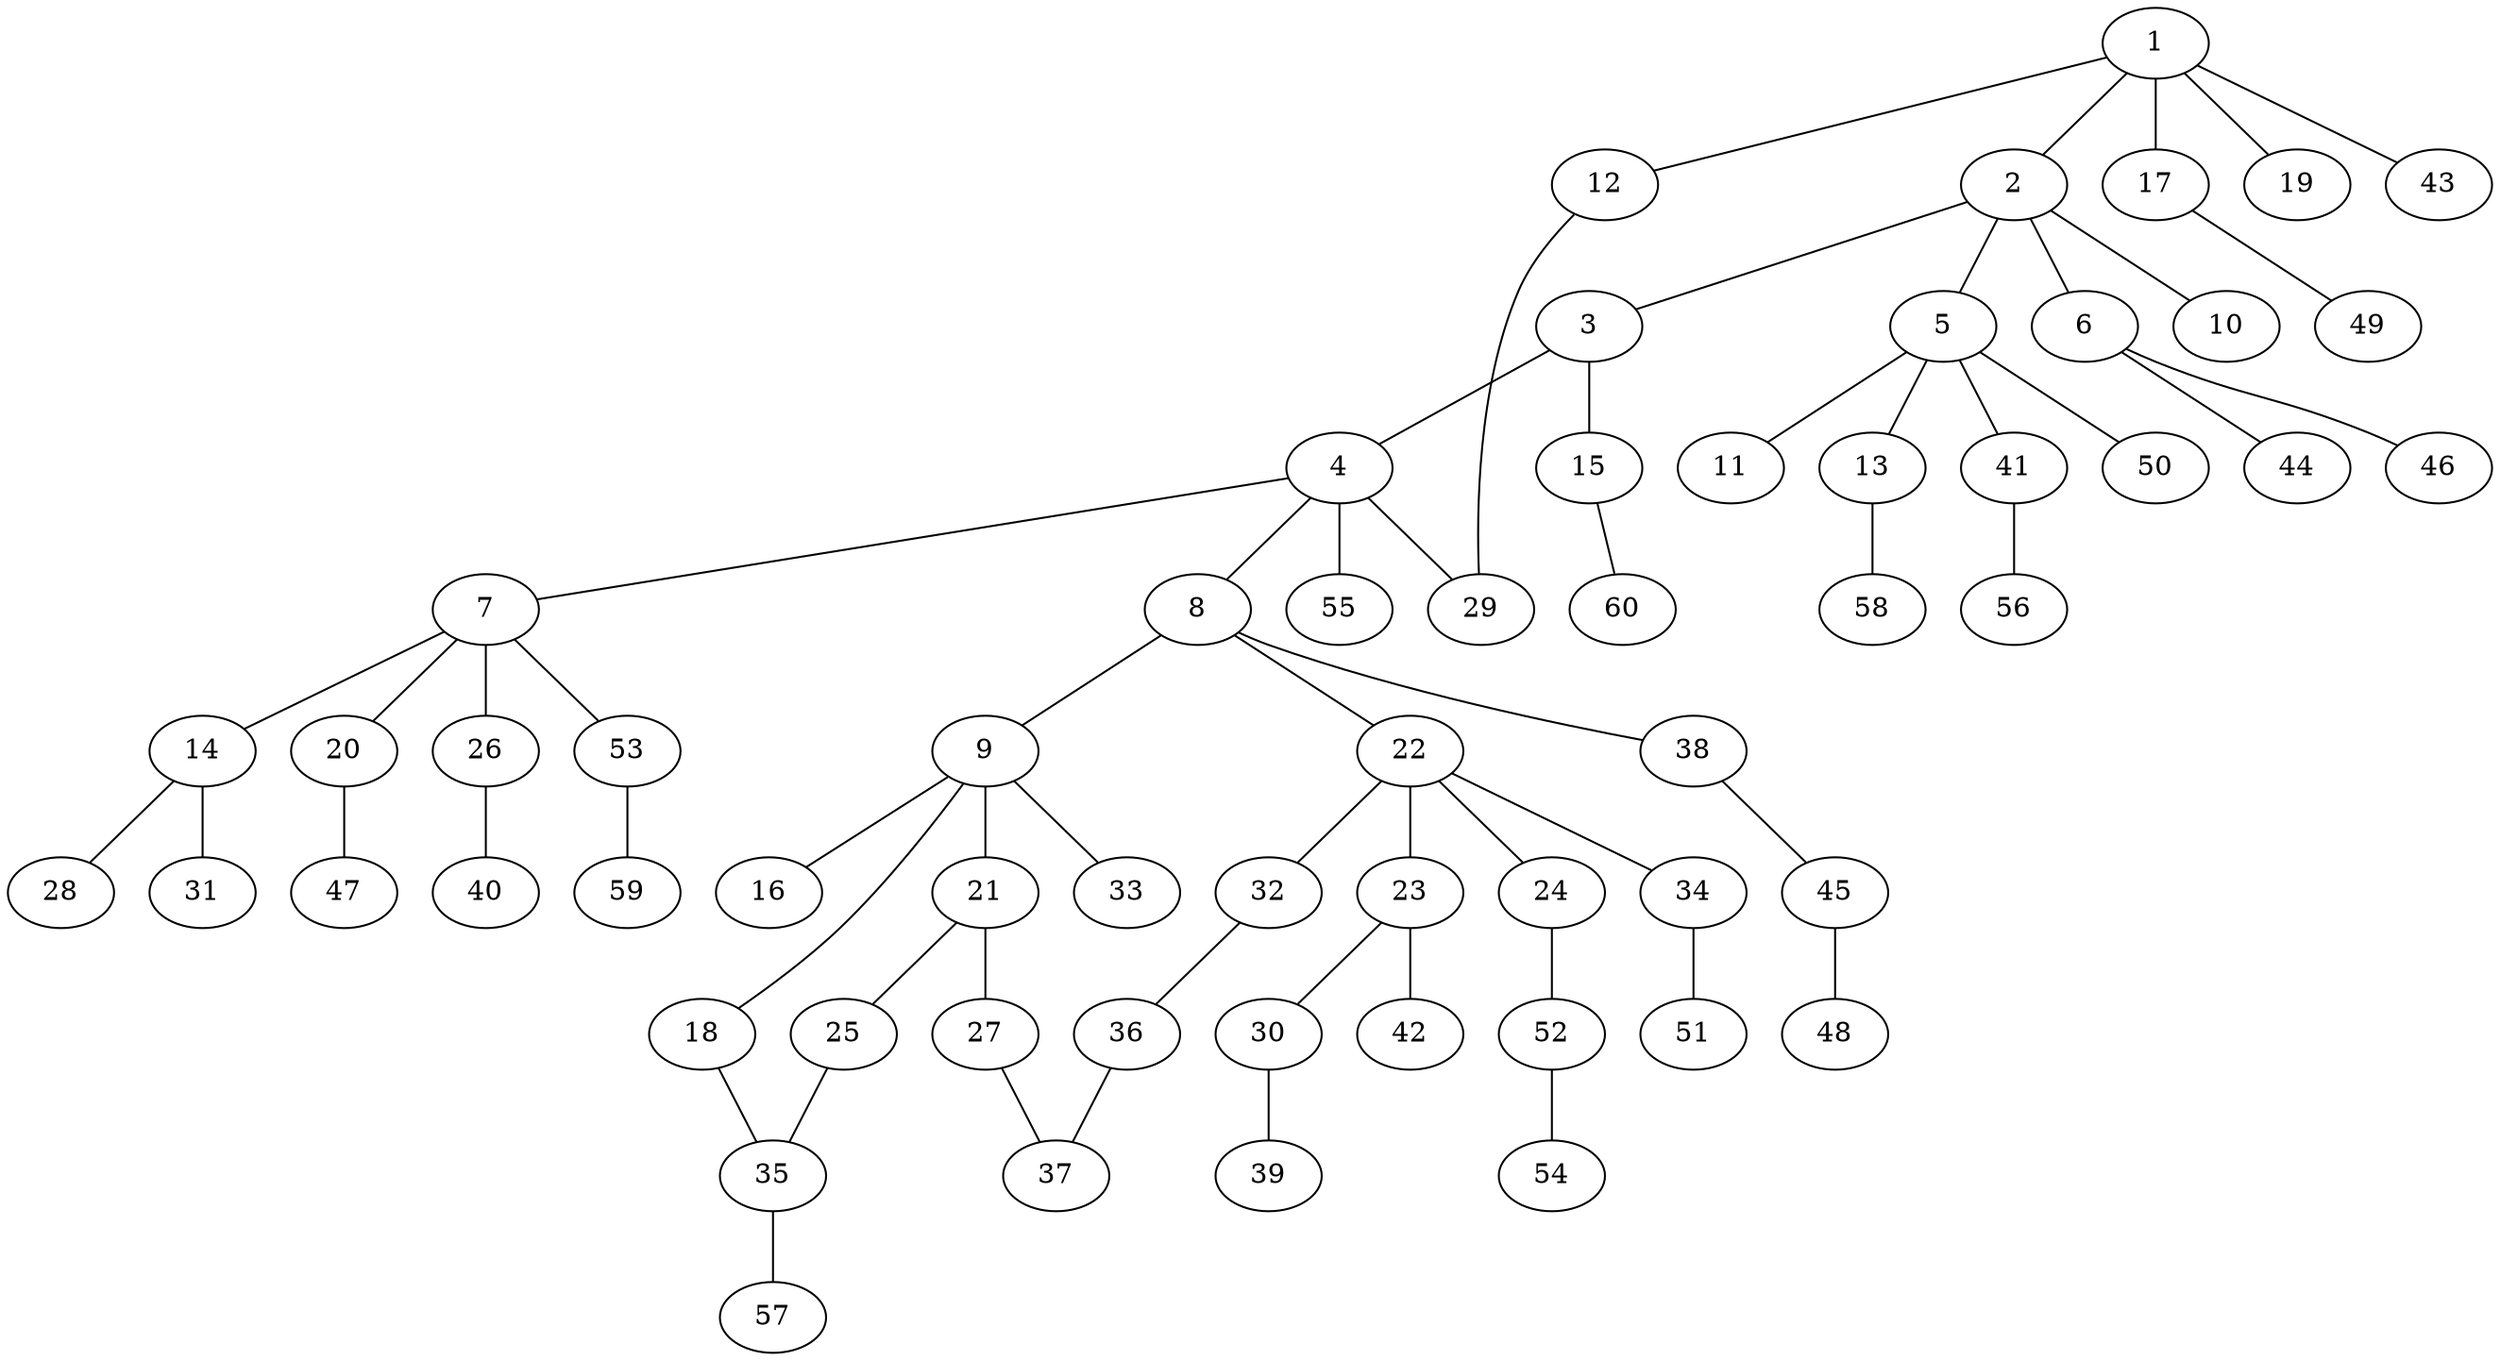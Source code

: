 graph graphname {1--2
1--12
1--17
1--19
1--43
2--3
2--5
2--6
2--10
3--4
3--15
4--7
4--8
4--29
4--55
5--11
5--13
5--41
5--50
6--44
6--46
7--14
7--20
7--26
7--53
8--9
8--22
8--38
9--16
9--18
9--21
9--33
12--29
13--58
14--28
14--31
15--60
17--49
18--35
20--47
21--25
21--27
22--23
22--24
22--32
22--34
23--30
23--42
24--52
25--35
26--40
27--37
30--39
32--36
34--51
35--57
36--37
38--45
41--56
45--48
52--54
53--59
}